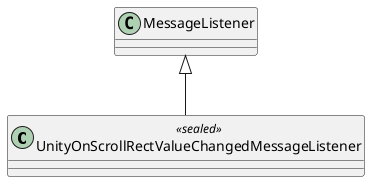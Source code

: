 @startuml
class UnityOnScrollRectValueChangedMessageListener <<sealed>> {
}
MessageListener <|-- UnityOnScrollRectValueChangedMessageListener
@enduml
